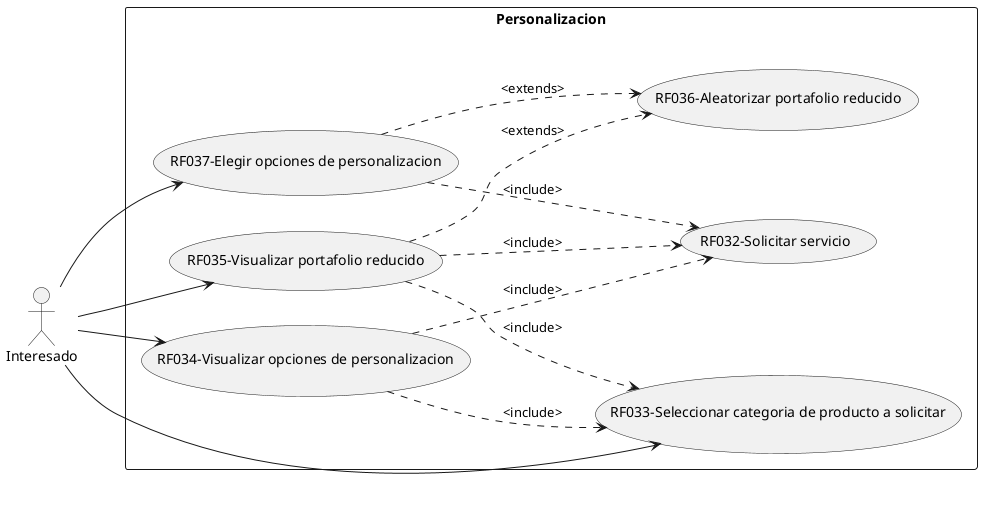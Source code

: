 @startuml MetalK_UseCase_Catogories
    left to right direction

    actor Interesado as i

    rectangle Personalizacion{
        usecase "RF032-Solicitar servicio" as RF032
        usecase "RF037-Elegir opciones de personalizacion" as RF037
        usecase "RF033-Seleccionar categoria de producto a solicitar" as RF033
        usecase "RF034-Visualizar opciones de personalizacion" as RF034
        usecase "RF035-Visualizar portafolio reducido" as RF035
        usecase "RF036-Aleatorizar portafolio reducido" as RF036
    }

    i --> RF033
    i --> RF034
    i --> RF035
    i --> RF037

    RF035 .right.> RF033:<include> 
    RF035 ..> RF036:<extends>
    RF035 ..> RF032:<include> 
    RF034 ..> RF032:<include> 
    RF037 ..> RF032:<include> 
    RF037 ..> RF036:<extends>
    RF034 ..> RF033:<include>
@enduml